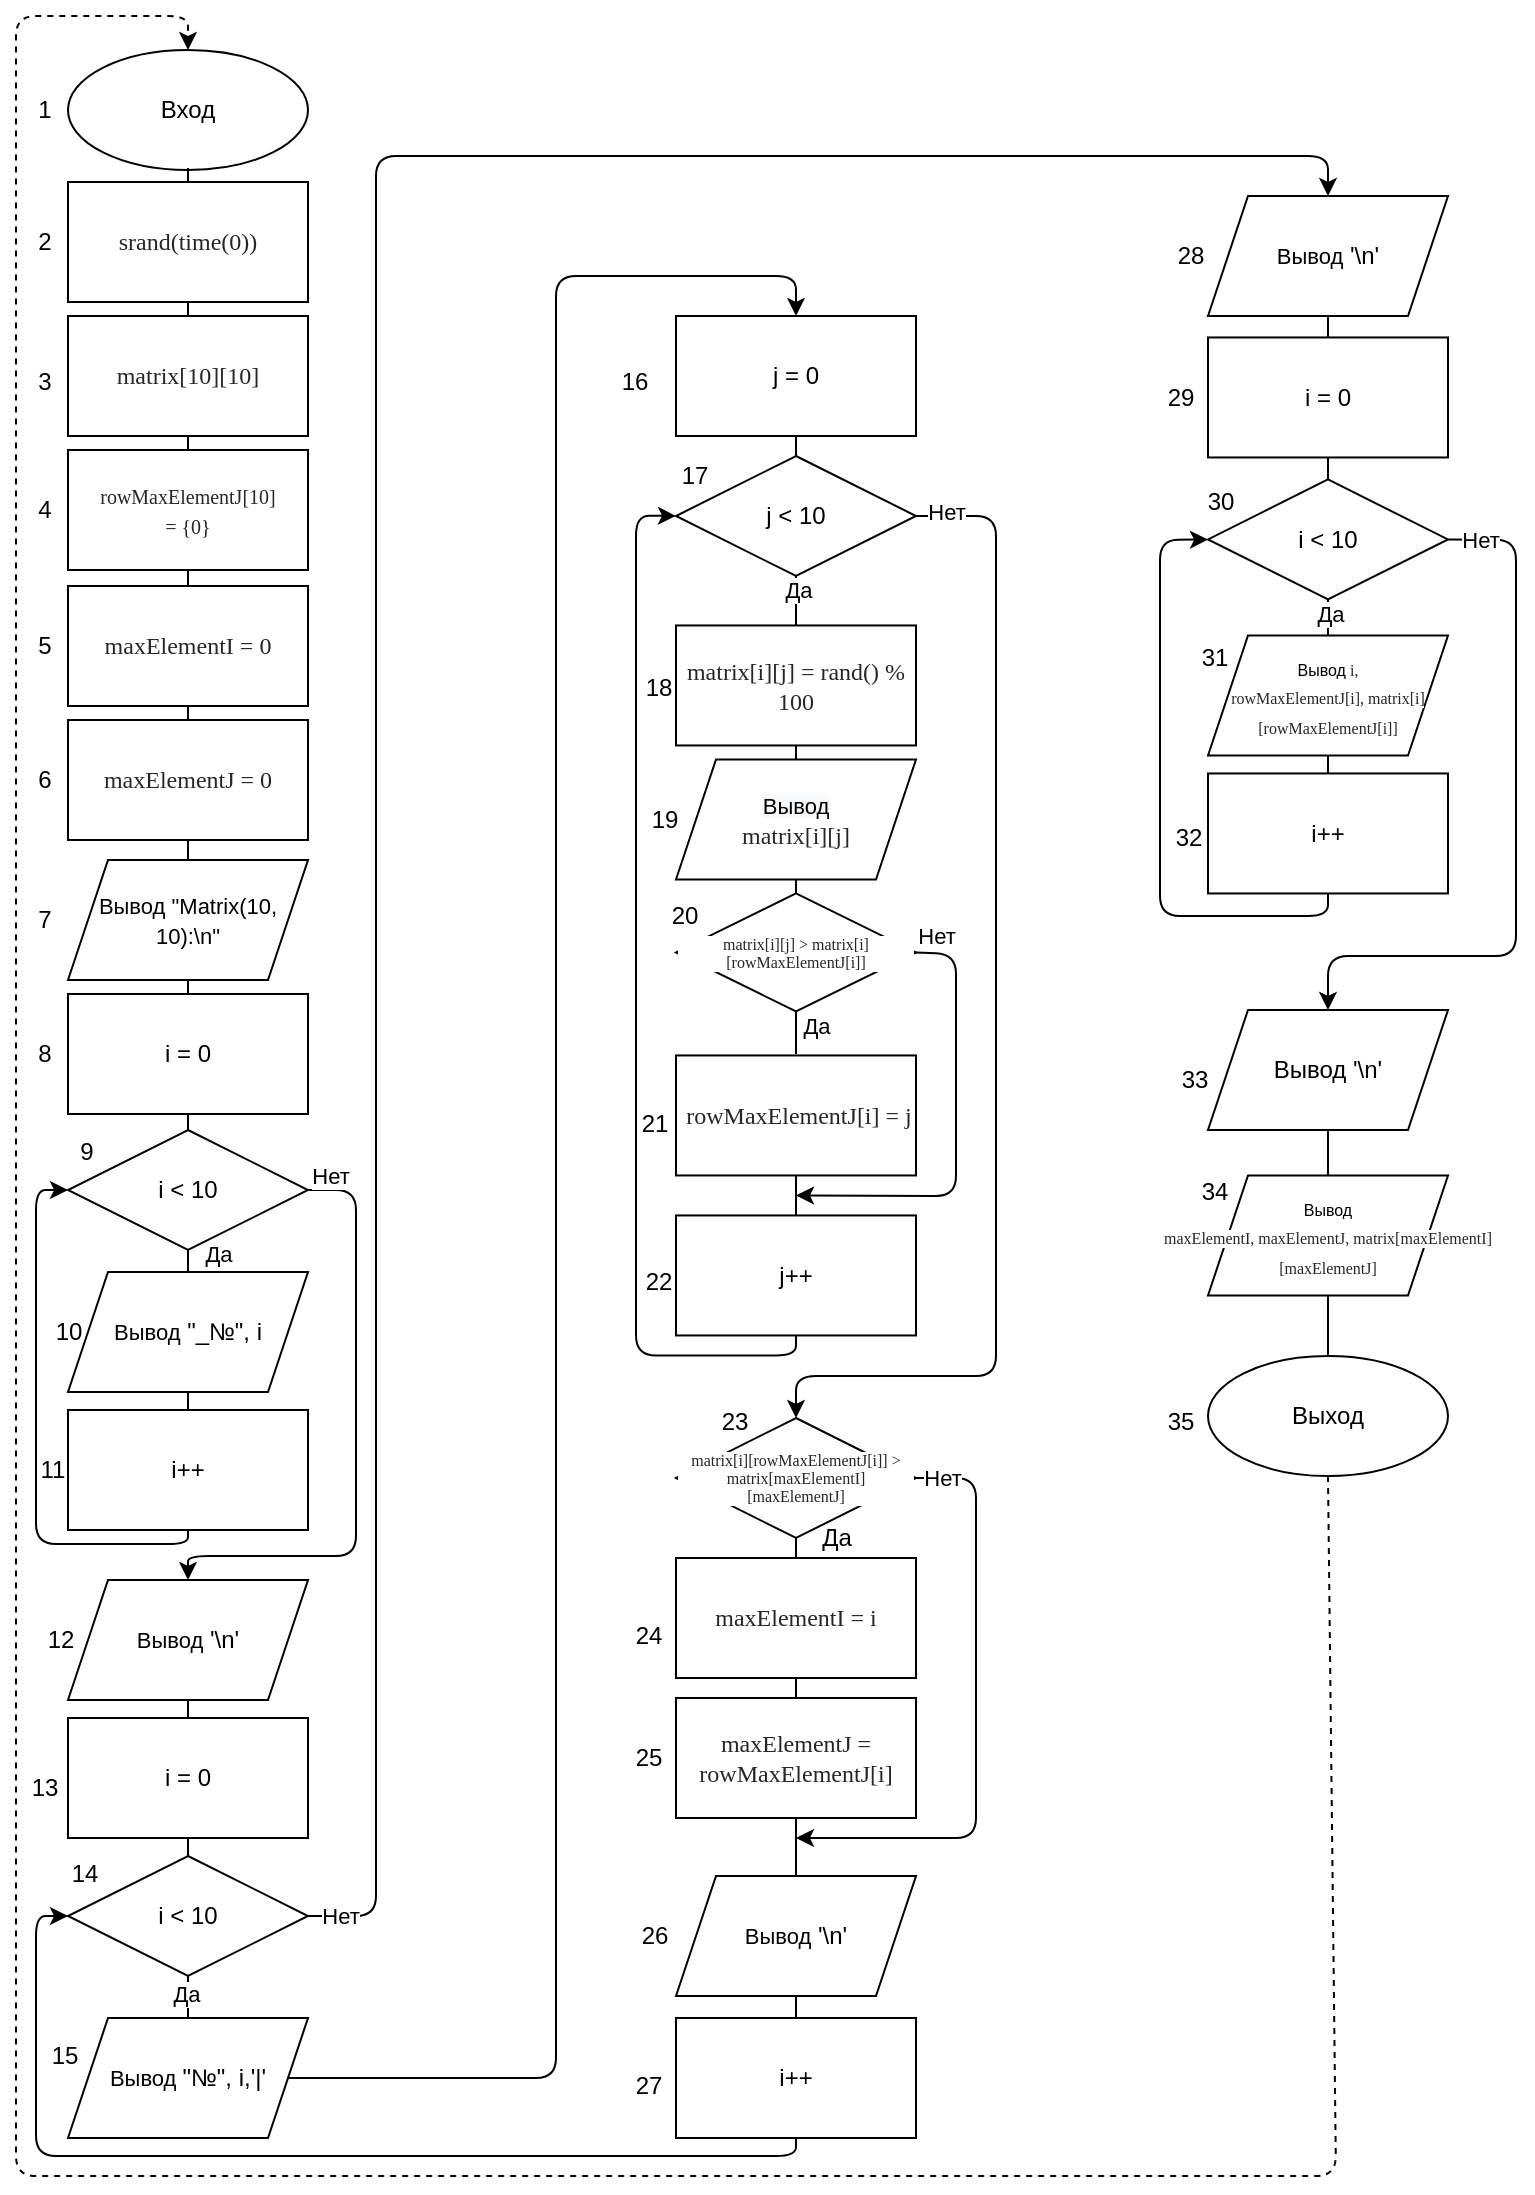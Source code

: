 <mxfile version="13.7.3" type="device"><diagram id="44RRLBBtpCzoLQktkM9m" name="Page-1"><mxGraphModel dx="1172" dy="590" grid="0" gridSize="10" guides="1" tooltips="1" connect="1" arrows="1" fold="1" page="1" pageScale="1" pageWidth="850" pageHeight="1100" math="0" shadow="0"><root><mxCell id="0"/><mxCell id="1" parent="0"/><mxCell id="y1ptJ-kmIUQBZiTDsHSz-1" value="Вход" style="ellipse;whiteSpace=wrap;html=1;" parent="1" vertex="1"><mxGeometry x="36" y="27" width="120" height="60" as="geometry"/></mxCell><mxCell id="y1ptJ-kmIUQBZiTDsHSz-3" value="&lt;p class=&quot;p1&quot; style=&quot;margin: 0px ; font-stretch: normal ; line-height: normal ; font-family: &amp;#34;menlo&amp;#34; ; color: rgba(0 , 0 , 0 , 0.85) ; background-color: rgb(255 , 255 , 255)&quot;&gt;srand(time(0))&lt;/p&gt;" style="rounded=0;whiteSpace=wrap;html=1;" parent="1" vertex="1"><mxGeometry x="36" y="93" width="120" height="60" as="geometry"/></mxCell><mxCell id="y1ptJ-kmIUQBZiTDsHSz-4" value="" style="endArrow=none;html=1;entryX=0.5;entryY=1;entryDx=0;entryDy=0;exitX=0.5;exitY=0;exitDx=0;exitDy=0;" parent="1" source="y1ptJ-kmIUQBZiTDsHSz-3" edge="1"><mxGeometry width="50" height="50" relative="1" as="geometry"><mxPoint x="176" y="216" as="sourcePoint"/><mxPoint x="96" y="86" as="targetPoint"/></mxGeometry></mxCell><mxCell id="y1ptJ-kmIUQBZiTDsHSz-6" value="" style="endArrow=none;html=1;entryX=0.5;entryY=1;entryDx=0;entryDy=0;exitX=0.5;exitY=0;exitDx=0;exitDy=0;" parent="1" source="DZvka9S5IvhBUl9eK9hl-8" target="y1ptJ-kmIUQBZiTDsHSz-3" edge="1"><mxGeometry width="50" height="50" relative="1" as="geometry"><mxPoint x="96" y="186" as="sourcePoint"/><mxPoint x="146" y="306" as="targetPoint"/></mxGeometry></mxCell><mxCell id="y1ptJ-kmIUQBZiTDsHSz-8" value="" style="endArrow=none;html=1;entryX=0.5;entryY=1;entryDx=0;entryDy=0;exitX=0.5;exitY=0;exitDx=0;exitDy=0;" parent="1" source="DZvka9S5IvhBUl9eK9hl-9" target="DZvka9S5IvhBUl9eK9hl-8" edge="1"><mxGeometry width="50" height="50" relative="1" as="geometry"><mxPoint x="96" y="234" as="sourcePoint"/><mxPoint x="246" y="254" as="targetPoint"/></mxGeometry></mxCell><mxCell id="y1ptJ-kmIUQBZiTDsHSz-10" value="i &amp;lt; 10" style="rhombus;whiteSpace=wrap;html=1;" parent="1" vertex="1"><mxGeometry x="36" y="567" width="120" height="60" as="geometry"/></mxCell><mxCell id="y1ptJ-kmIUQBZiTDsHSz-11" value="Выход" style="ellipse;whiteSpace=wrap;html=1;" parent="1" vertex="1"><mxGeometry x="606" y="680" width="120" height="60" as="geometry"/></mxCell><mxCell id="y1ptJ-kmIUQBZiTDsHSz-14" value="" style="endArrow=none;html=1;entryX=0.5;entryY=1;entryDx=0;entryDy=0;exitX=0.5;exitY=0;exitDx=0;exitDy=0;" parent="1" source="DZvka9S5IvhBUl9eK9hl-17" target="y1ptJ-kmIUQBZiTDsHSz-10" edge="1"><mxGeometry width="50" height="50" relative="1" as="geometry"><mxPoint x="89" y="637" as="sourcePoint"/><mxPoint x="249" y="687" as="targetPoint"/></mxGeometry></mxCell><mxCell id="DZvka9S5IvhBUl9eK9hl-95" value="Да" style="edgeLabel;html=1;align=center;verticalAlign=middle;resizable=0;points=[];" parent="y1ptJ-kmIUQBZiTDsHSz-14" vertex="1" connectable="0"><mxGeometry x="0.242" relative="1" as="geometry"><mxPoint x="15" y="-2" as="offset"/></mxGeometry></mxCell><mxCell id="y1ptJ-kmIUQBZiTDsHSz-16" value="" style="endArrow=classic;html=1;exitX=1;exitY=0.5;exitDx=0;exitDy=0;entryX=0.5;entryY=0;entryDx=0;entryDy=0;" parent="1" source="y1ptJ-kmIUQBZiTDsHSz-10" target="DZvka9S5IvhBUl9eK9hl-18" edge="1"><mxGeometry width="50" height="50" relative="1" as="geometry"><mxPoint x="239" y="604" as="sourcePoint"/><mxPoint x="209" y="744" as="targetPoint"/><Array as="points"><mxPoint x="180" y="597"/><mxPoint x="180" y="780"/><mxPoint x="96" y="780"/></Array></mxGeometry></mxCell><mxCell id="DZvka9S5IvhBUl9eK9hl-93" value="Нет" style="edgeLabel;html=1;align=center;verticalAlign=middle;resizable=0;points=[];" parent="y1ptJ-kmIUQBZiTDsHSz-16" vertex="1" connectable="0"><mxGeometry x="-0.932" y="3" relative="1" as="geometry"><mxPoint y="-4.27" as="offset"/></mxGeometry></mxCell><mxCell id="y1ptJ-kmIUQBZiTDsHSz-17" value="" style="endArrow=none;html=1;entryX=0.5;entryY=1;entryDx=0;entryDy=0;exitX=0.5;exitY=0;exitDx=0;exitDy=0;" parent="1" source="DZvka9S5IvhBUl9eK9hl-16" target="DZvka9S5IvhBUl9eK9hl-13" edge="1"><mxGeometry width="50" height="50" relative="1" as="geometry"><mxPoint x="96" y="502" as="sourcePoint"/><mxPoint x="96" y="522" as="targetPoint"/></mxGeometry></mxCell><mxCell id="y1ptJ-kmIUQBZiTDsHSz-19" value="" style="endArrow=none;html=1;entryX=0.5;entryY=1;entryDx=0;entryDy=0;exitX=0.5;exitY=0;exitDx=0;exitDy=0;" parent="1" source="y1ptJ-kmIUQBZiTDsHSz-10" target="DZvka9S5IvhBUl9eK9hl-16" edge="1"><mxGeometry width="50" height="50" relative="1" as="geometry"><mxPoint x="96" y="572" as="sourcePoint"/><mxPoint x="89" y="562" as="targetPoint"/></mxGeometry></mxCell><mxCell id="y1ptJ-kmIUQBZiTDsHSz-21" value="j &amp;lt; 10" style="rhombus;whiteSpace=wrap;html=1;" parent="1" vertex="1"><mxGeometry x="340" y="230" width="120" height="60" as="geometry"/></mxCell><mxCell id="y1ptJ-kmIUQBZiTDsHSz-22" value="" style="endArrow=none;html=1;exitX=0.5;exitY=0;exitDx=0;exitDy=0;entryX=0.5;entryY=1;entryDx=0;entryDy=0;" parent="1" source="y1ptJ-kmIUQBZiTDsHSz-25" target="DZvka9S5IvhBUl9eK9hl-17" edge="1"><mxGeometry width="50" height="50" relative="1" as="geometry"><mxPoint x="169" y="837" as="sourcePoint"/><mxPoint x="229" y="657" as="targetPoint"/></mxGeometry></mxCell><mxCell id="y1ptJ-kmIUQBZiTDsHSz-24" value="" style="endArrow=none;html=1;exitX=0.5;exitY=0;exitDx=0;exitDy=0;entryX=0.5;entryY=1;entryDx=0;entryDy=0;" parent="1" source="y1ptJ-kmIUQBZiTDsHSz-21" target="DZvka9S5IvhBUl9eK9hl-25" edge="1"><mxGeometry width="50" height="50" relative="1" as="geometry"><mxPoint x="260" y="1030" as="sourcePoint"/><mxPoint x="470" y="740" as="targetPoint"/></mxGeometry></mxCell><mxCell id="y1ptJ-kmIUQBZiTDsHSz-25" value="i++" style="rounded=0;whiteSpace=wrap;html=1;" parent="1" vertex="1"><mxGeometry x="36" y="707" width="120" height="60" as="geometry"/></mxCell><mxCell id="y1ptJ-kmIUQBZiTDsHSz-27" value="j++" style="rounded=0;whiteSpace=wrap;html=1;" parent="1" vertex="1"><mxGeometry x="340" y="609.73" width="120" height="60" as="geometry"/></mxCell><mxCell id="DZvka9S5IvhBUl9eK9hl-4" value="" style="endArrow=none;html=1;entryX=0.5;entryY=1;entryDx=0;entryDy=0;exitX=0.5;exitY=0;exitDx=0;exitDy=0;" parent="1" source="DZvka9S5IvhBUl9eK9hl-10" target="DZvka9S5IvhBUl9eK9hl-9" edge="1"><mxGeometry width="50" height="50" relative="1" as="geometry"><mxPoint x="96" y="304" as="sourcePoint"/><mxPoint x="96" y="294" as="targetPoint"/></mxGeometry></mxCell><mxCell id="DZvka9S5IvhBUl9eK9hl-6" value="" style="endArrow=none;html=1;entryX=0.5;entryY=1;entryDx=0;entryDy=0;exitX=0.5;exitY=0;exitDx=0;exitDy=0;" parent="1" source="DZvka9S5IvhBUl9eK9hl-13" target="DZvka9S5IvhBUl9eK9hl-11" edge="1"><mxGeometry width="50" height="50" relative="1" as="geometry"><mxPoint x="96" y="476" as="sourcePoint"/><mxPoint x="96" y="466" as="targetPoint"/></mxGeometry></mxCell><mxCell id="DZvka9S5IvhBUl9eK9hl-8" value="&lt;p class=&quot;p1&quot; style=&quot;margin: 0px ; font-stretch: normal ; line-height: normal ; font-family: &amp;#34;menlo&amp;#34; ; background-color: rgb(255 , 255 , 255)&quot;&gt;&lt;span style=&quot;color: rgba(0 , 0 , 0 , 0.85)&quot;&gt;matrix[10][10]&lt;/span&gt;&lt;/p&gt;" style="rounded=0;whiteSpace=wrap;html=1;" parent="1" vertex="1"><mxGeometry x="36" y="160" width="120" height="60" as="geometry"/></mxCell><mxCell id="DZvka9S5IvhBUl9eK9hl-9" value="&lt;p class=&quot;p1&quot; style=&quot;margin: 0px ; font-stretch: normal ; line-height: normal ; font-family: &amp;#34;menlo&amp;#34; ; background-color: rgb(255 , 255 , 255)&quot;&gt;&lt;span style=&quot;color: rgba(0 , 0 , 0 , 0.85)&quot;&gt;&lt;font style=&quot;font-size: 10px&quot;&gt;rowMaxElementJ[10]&lt;/font&gt;&lt;/span&gt;&lt;/p&gt;&lt;p class=&quot;p1&quot; style=&quot;margin: 0px ; font-stretch: normal ; line-height: normal ; font-family: &amp;#34;menlo&amp;#34; ; background-color: rgb(255 , 255 , 255)&quot;&gt;&lt;span style=&quot;color: rgba(0 , 0 , 0 , 0.85)&quot;&gt;&lt;font style=&quot;font-size: 10px&quot;&gt;= {0}&lt;/font&gt;&lt;/span&gt;&lt;/p&gt;" style="rounded=0;whiteSpace=wrap;html=1;" parent="1" vertex="1"><mxGeometry x="36" y="227" width="120" height="60" as="geometry"/></mxCell><mxCell id="DZvka9S5IvhBUl9eK9hl-10" value="&lt;p class=&quot;p1&quot; style=&quot;margin: 0px ; font-stretch: normal ; line-height: normal ; font-family: &amp;#34;menlo&amp;#34; ; background-color: rgb(255 , 255 , 255)&quot;&gt;&lt;span style=&quot;color: rgba(0 , 0 , 0 , 0.85)&quot;&gt;maxElementI = 0&lt;/span&gt;&lt;/p&gt;" style="rounded=0;whiteSpace=wrap;html=1;" parent="1" vertex="1"><mxGeometry x="36" y="295" width="120" height="60" as="geometry"/></mxCell><mxCell id="DZvka9S5IvhBUl9eK9hl-11" value="&lt;p class=&quot;p1&quot; style=&quot;margin: 0px ; font-stretch: normal ; line-height: normal ; font-family: &amp;#34;menlo&amp;#34; ; color: rgba(0 , 0 , 0 , 0.85) ; background-color: rgb(255 , 255 , 255)&quot;&gt;maxElementJ = 0&lt;br&gt;&lt;/p&gt;" style="rounded=0;whiteSpace=wrap;html=1;" parent="1" vertex="1"><mxGeometry x="36" y="362" width="120" height="60" as="geometry"/></mxCell><mxCell id="DZvka9S5IvhBUl9eK9hl-12" value="" style="endArrow=none;html=1;entryX=0.5;entryY=1;entryDx=0;entryDy=0;exitX=0.5;exitY=0;exitDx=0;exitDy=0;" parent="1" source="DZvka9S5IvhBUl9eK9hl-11" target="DZvka9S5IvhBUl9eK9hl-10" edge="1"><mxGeometry width="50" height="50" relative="1" as="geometry"><mxPoint x="106" y="484" as="sourcePoint"/><mxPoint x="226" y="444" as="targetPoint"/></mxGeometry></mxCell><mxCell id="DZvka9S5IvhBUl9eK9hl-13" value="&lt;font style=&quot;font-size: 11px&quot;&gt;Вывод &quot;Matrix(10, 10):\n&quot;&lt;/font&gt;" style="shape=parallelogram;perimeter=parallelogramPerimeter;whiteSpace=wrap;html=1;fixedSize=1;" parent="1" vertex="1"><mxGeometry x="36" y="432" width="120" height="60" as="geometry"/></mxCell><mxCell id="DZvka9S5IvhBUl9eK9hl-16" value="&lt;span&gt;i = 0&lt;/span&gt;" style="rounded=0;whiteSpace=wrap;html=1;" parent="1" vertex="1"><mxGeometry x="36" y="499" width="120" height="60" as="geometry"/></mxCell><mxCell id="DZvka9S5IvhBUl9eK9hl-17" value="&lt;span style=&quot;font-size: 11px&quot;&gt;Вывод&lt;/span&gt;&amp;nbsp;&quot;_№&quot;, i" style="shape=parallelogram;perimeter=parallelogramPerimeter;whiteSpace=wrap;html=1;fixedSize=1;" parent="1" vertex="1"><mxGeometry x="36" y="638" width="120" height="60" as="geometry"/></mxCell><mxCell id="DZvka9S5IvhBUl9eK9hl-18" value="&lt;span style=&quot;font-size: 11px&quot;&gt;Вывод&lt;/span&gt;&amp;nbsp;'\n'" style="shape=parallelogram;perimeter=parallelogramPerimeter;whiteSpace=wrap;html=1;fixedSize=1;" parent="1" vertex="1"><mxGeometry x="36" y="792" width="120" height="60" as="geometry"/></mxCell><mxCell id="DZvka9S5IvhBUl9eK9hl-19" value="" style="endArrow=none;html=1;entryX=0.5;entryY=1;entryDx=0;entryDy=0;exitX=0.5;exitY=0;exitDx=0;exitDy=0;" parent="1" source="DZvka9S5IvhBUl9eK9hl-20" target="DZvka9S5IvhBUl9eK9hl-18" edge="1"><mxGeometry width="50" height="50" relative="1" as="geometry"><mxPoint x="89" y="892" as="sourcePoint"/><mxPoint x="259" y="892" as="targetPoint"/></mxGeometry></mxCell><mxCell id="DZvka9S5IvhBUl9eK9hl-20" value="&lt;span&gt;i = 0&lt;/span&gt;" style="rounded=0;whiteSpace=wrap;html=1;" parent="1" vertex="1"><mxGeometry x="36" y="861" width="120" height="60" as="geometry"/></mxCell><mxCell id="DZvka9S5IvhBUl9eK9hl-21" value="i &amp;lt; 10" style="rhombus;whiteSpace=wrap;html=1;" parent="1" vertex="1"><mxGeometry x="36" y="930" width="120" height="60" as="geometry"/></mxCell><mxCell id="DZvka9S5IvhBUl9eK9hl-22" value="" style="endArrow=none;html=1;entryX=0.5;entryY=1;entryDx=0;entryDy=0;exitX=0.5;exitY=0;exitDx=0;exitDy=0;" parent="1" source="DZvka9S5IvhBUl9eK9hl-21" target="DZvka9S5IvhBUl9eK9hl-20" edge="1"><mxGeometry width="50" height="50" relative="1" as="geometry"><mxPoint x="439" y="976" as="sourcePoint"/><mxPoint x="309" y="1096" as="targetPoint"/></mxGeometry></mxCell><mxCell id="DZvka9S5IvhBUl9eK9hl-24" value="" style="endArrow=none;html=1;entryX=0.5;entryY=1;entryDx=0;entryDy=0;exitX=0.5;exitY=0;exitDx=0;exitDy=0;" parent="1" source="DZvka9S5IvhBUl9eK9hl-28" target="DZvka9S5IvhBUl9eK9hl-21" edge="1"><mxGeometry width="50" height="50" relative="1" as="geometry"><mxPoint x="89" y="1026" as="sourcePoint"/><mxPoint x="219" y="986" as="targetPoint"/></mxGeometry></mxCell><mxCell id="DZvka9S5IvhBUl9eK9hl-81" value="Да" style="edgeLabel;html=1;align=center;verticalAlign=middle;resizable=0;points=[];" parent="DZvka9S5IvhBUl9eK9hl-24" vertex="1" connectable="0"><mxGeometry x="0.333" y="1" relative="1" as="geometry"><mxPoint y="2" as="offset"/></mxGeometry></mxCell><mxCell id="DZvka9S5IvhBUl9eK9hl-25" value="&lt;span&gt;j = 0&lt;/span&gt;" style="rounded=0;whiteSpace=wrap;html=1;" parent="1" vertex="1"><mxGeometry x="340" y="160" width="120" height="60" as="geometry"/></mxCell><mxCell id="DZvka9S5IvhBUl9eK9hl-28" value="&lt;span style=&quot;font-size: 11px&quot;&gt;Вывод&amp;nbsp;&lt;/span&gt;&lt;span style=&quot;font-family: &amp;#34;helvetica&amp;#34;&quot;&gt;&quot;№&quot;, i,'|'&lt;/span&gt;&lt;span style=&quot;font-size: 11px&quot;&gt;&lt;br&gt;&lt;/span&gt;" style="shape=parallelogram;perimeter=parallelogramPerimeter;whiteSpace=wrap;html=1;fixedSize=1;" parent="1" vertex="1"><mxGeometry x="36" y="1011" width="120" height="60" as="geometry"/></mxCell><mxCell id="DZvka9S5IvhBUl9eK9hl-30" value="&lt;p class=&quot;p1&quot; style=&quot;margin: 0px ; font-stretch: normal ; line-height: normal ; font-family: &amp;#34;menlo&amp;#34; ; color: rgba(0 , 0 , 0 , 0.85) ; background-color: rgb(255 , 255 , 255)&quot;&gt;matrix[i][j] = rand() % 100&lt;/p&gt;" style="rounded=0;whiteSpace=wrap;html=1;" parent="1" vertex="1"><mxGeometry x="340" y="314.73" width="120" height="60" as="geometry"/></mxCell><mxCell id="DZvka9S5IvhBUl9eK9hl-31" value="" style="endArrow=none;html=1;entryX=0.5;entryY=1;entryDx=0;entryDy=0;exitX=0.5;exitY=0;exitDx=0;exitDy=0;" parent="1" source="DZvka9S5IvhBUl9eK9hl-30" target="y1ptJ-kmIUQBZiTDsHSz-21" edge="1"><mxGeometry width="50" height="50" relative="1" as="geometry"><mxPoint x="500" y="510" as="sourcePoint"/><mxPoint x="550" y="460" as="targetPoint"/></mxGeometry></mxCell><mxCell id="DZvka9S5IvhBUl9eK9hl-85" value="Да" style="edgeLabel;html=1;align=center;verticalAlign=middle;resizable=0;points=[];" parent="DZvka9S5IvhBUl9eK9hl-31" vertex="1" connectable="0"><mxGeometry x="0.4" y="-1" relative="1" as="geometry"><mxPoint as="offset"/></mxGeometry></mxCell><mxCell id="DZvka9S5IvhBUl9eK9hl-32" value="&lt;p class=&quot;p1&quot; style=&quot;margin: 0px ; font-stretch: normal ; line-height: normal ; font-family: &amp;#34;menlo&amp;#34; ; color: rgba(0 , 0 , 0 , 0.85) ; background-color: rgb(255 , 255 , 255)&quot;&gt;&lt;span style=&quot;color: rgb(0 , 0 , 0) ; font-family: &amp;#34;helvetica&amp;#34; ; font-size: 11px ; background-color: rgb(248 , 249 , 250)&quot;&gt;Вывод&lt;/span&gt;&lt;br&gt;&lt;/p&gt;&lt;p class=&quot;p1&quot; style=&quot;margin: 0px ; font-stretch: normal ; line-height: normal ; font-family: &amp;#34;menlo&amp;#34; ; color: rgba(0 , 0 , 0 , 0.85) ; background-color: rgb(255 , 255 , 255)&quot;&gt;matrix[i][j]&lt;/p&gt;" style="shape=parallelogram;perimeter=parallelogramPerimeter;whiteSpace=wrap;html=1;fixedSize=1;" parent="1" vertex="1"><mxGeometry x="340" y="381.73" width="120" height="60" as="geometry"/></mxCell><mxCell id="DZvka9S5IvhBUl9eK9hl-33" value="" style="endArrow=none;html=1;entryX=0.5;entryY=0;entryDx=0;entryDy=0;exitX=0.5;exitY=1;exitDx=0;exitDy=0;" parent="1" source="DZvka9S5IvhBUl9eK9hl-30" target="DZvka9S5IvhBUl9eK9hl-32" edge="1"><mxGeometry width="50" height="50" relative="1" as="geometry"><mxPoint x="350" y="540" as="sourcePoint"/><mxPoint x="400" y="490" as="targetPoint"/></mxGeometry></mxCell><mxCell id="DZvka9S5IvhBUl9eK9hl-35" value="" style="endArrow=none;html=1;entryX=0.5;entryY=1;entryDx=0;entryDy=0;exitX=0.5;exitY=0;exitDx=0;exitDy=0;" parent="1" source="DZvka9S5IvhBUl9eK9hl-34" target="DZvka9S5IvhBUl9eK9hl-32" edge="1"><mxGeometry width="50" height="50" relative="1" as="geometry"><mxPoint x="400" y="440" as="sourcePoint"/><mxPoint x="430" y="520" as="targetPoint"/></mxGeometry></mxCell><mxCell id="DZvka9S5IvhBUl9eK9hl-36" value="" style="endArrow=classic;html=1;exitX=1;exitY=0.5;exitDx=0;exitDy=0;" parent="1" source="DZvka9S5IvhBUl9eK9hl-34" edge="1"><mxGeometry width="50" height="50" relative="1" as="geometry"><mxPoint x="470" y="579.73" as="sourcePoint"/><mxPoint x="400" y="599.73" as="targetPoint"/><Array as="points"><mxPoint x="480" y="479"/><mxPoint x="480" y="600"/></Array></mxGeometry></mxCell><mxCell id="DZvka9S5IvhBUl9eK9hl-87" value="Нет" style="edgeLabel;html=1;align=center;verticalAlign=middle;resizable=0;points=[];" parent="DZvka9S5IvhBUl9eK9hl-36" vertex="1" connectable="0"><mxGeometry x="-0.909" relative="1" as="geometry"><mxPoint y="-8.51" as="offset"/></mxGeometry></mxCell><mxCell id="DZvka9S5IvhBUl9eK9hl-38" value="&lt;p class=&quot;p1&quot; style=&quot;margin: 0px ; font-stretch: normal ; line-height: normal ; font-family: &amp;#34;menlo&amp;#34; ; color: rgba(0 , 0 , 0 , 0.85) ; background-color: rgb(255 , 255 , 255)&quot;&gt;&lt;span class=&quot;Apple-converted-space&quot;&gt;&amp;nbsp;&lt;/span&gt;rowMaxElementJ[i] = j&lt;/p&gt;" style="rounded=0;whiteSpace=wrap;html=1;" parent="1" vertex="1"><mxGeometry x="340" y="529.73" width="120" height="60" as="geometry"/></mxCell><mxCell id="DZvka9S5IvhBUl9eK9hl-39" value="" style="endArrow=none;html=1;entryX=0.5;entryY=1;entryDx=0;entryDy=0;exitX=0.5;exitY=0;exitDx=0;exitDy=0;" parent="1" source="y1ptJ-kmIUQBZiTDsHSz-27" target="DZvka9S5IvhBUl9eK9hl-38" edge="1"><mxGeometry width="50" height="50" relative="1" as="geometry"><mxPoint x="390" y="679.73" as="sourcePoint"/><mxPoint x="440" y="629.73" as="targetPoint"/></mxGeometry></mxCell><mxCell id="DZvka9S5IvhBUl9eK9hl-40" value="" style="endArrow=none;html=1;entryX=0.5;entryY=1;entryDx=0;entryDy=0;" parent="1" target="DZvka9S5IvhBUl9eK9hl-34" edge="1"><mxGeometry width="50" height="50" relative="1" as="geometry"><mxPoint x="400" y="529" as="sourcePoint"/><mxPoint x="425" y="507" as="targetPoint"/></mxGeometry></mxCell><mxCell id="DZvka9S5IvhBUl9eK9hl-86" value="Да" style="edgeLabel;html=1;align=center;verticalAlign=middle;resizable=0;points=[];" parent="DZvka9S5IvhBUl9eK9hl-40" vertex="1" connectable="0"><mxGeometry x="0.368" y="-2" relative="1" as="geometry"><mxPoint x="8" as="offset"/></mxGeometry></mxCell><mxCell id="DZvka9S5IvhBUl9eK9hl-41" value="" style="endArrow=classic;html=1;exitX=0.5;exitY=1;exitDx=0;exitDy=0;entryX=0;entryY=0.5;entryDx=0;entryDy=0;" parent="1" source="y1ptJ-kmIUQBZiTDsHSz-25" target="y1ptJ-kmIUQBZiTDsHSz-10" edge="1"><mxGeometry width="50" height="50" relative="1" as="geometry"><mxPoint x="-110" y="844" as="sourcePoint"/><mxPoint x="-60" y="784" as="targetPoint"/><Array as="points"><mxPoint x="96" y="774"/><mxPoint x="20" y="774"/><mxPoint x="20" y="597"/></Array></mxGeometry></mxCell><mxCell id="DZvka9S5IvhBUl9eK9hl-43" value="" style="endArrow=classic;html=1;exitX=0.5;exitY=1;exitDx=0;exitDy=0;entryX=0;entryY=0.5;entryDx=0;entryDy=0;" parent="1" source="y1ptJ-kmIUQBZiTDsHSz-27" target="y1ptJ-kmIUQBZiTDsHSz-21" edge="1"><mxGeometry width="50" height="50" relative="1" as="geometry"><mxPoint x="360" y="759.73" as="sourcePoint"/><mxPoint x="410" y="709.73" as="targetPoint"/><Array as="points"><mxPoint x="400" y="679.73"/><mxPoint x="320" y="679.73"/><mxPoint x="320" y="259.73"/></Array></mxGeometry></mxCell><mxCell id="DZvka9S5IvhBUl9eK9hl-44" value="" style="endArrow=classic;html=1;exitX=1;exitY=0.5;exitDx=0;exitDy=0;entryX=0.5;entryY=0;entryDx=0;entryDy=0;" parent="1" source="y1ptJ-kmIUQBZiTDsHSz-21" target="DZvka9S5IvhBUl9eK9hl-45" edge="1"><mxGeometry width="50" height="50" relative="1" as="geometry"><mxPoint x="500" y="510" as="sourcePoint"/><mxPoint x="400" y="690" as="targetPoint"/><Array as="points"><mxPoint x="500" y="260"/><mxPoint x="500" y="690"/><mxPoint x="400" y="690"/></Array></mxGeometry></mxCell><mxCell id="DZvka9S5IvhBUl9eK9hl-82" value="Нет" style="edgeLabel;html=1;align=center;verticalAlign=middle;resizable=0;points=[];" parent="DZvka9S5IvhBUl9eK9hl-44" vertex="1" connectable="0"><mxGeometry x="-0.951" y="2" relative="1" as="geometry"><mxPoint as="offset"/></mxGeometry></mxCell><mxCell id="DZvka9S5IvhBUl9eK9hl-45" value="&lt;p class=&quot;p1&quot; style=&quot;margin: 0px ; font-stretch: normal ; line-height: normal ; font-family: &amp;#34;menlo&amp;#34; ; color: rgba(0 , 0 , 0 , 0.85) ; background-color: rgb(255 , 255 , 255)&quot;&gt;&lt;font style=&quot;font-size: 8px&quot;&gt;matrix[i][rowMaxElementJ[i]] &amp;gt; matrix[maxElementI][maxElementJ]&lt;/font&gt;&lt;/p&gt;" style="rhombus;whiteSpace=wrap;html=1;fontSize=7;" parent="1" vertex="1"><mxGeometry x="340" y="711" width="120" height="60" as="geometry"/></mxCell><mxCell id="DZvka9S5IvhBUl9eK9hl-47" value="" style="endArrow=classic;html=1;exitX=1;exitY=0.5;exitDx=0;exitDy=0;" parent="1" source="DZvka9S5IvhBUl9eK9hl-45" edge="1"><mxGeometry width="50" height="50" relative="1" as="geometry"><mxPoint x="550" y="801" as="sourcePoint"/><mxPoint x="400" y="921" as="targetPoint"/><Array as="points"><mxPoint x="490" y="741"/><mxPoint x="490" y="921"/></Array></mxGeometry></mxCell><mxCell id="DZvka9S5IvhBUl9eK9hl-88" value="Нет" style="edgeLabel;html=1;align=center;verticalAlign=middle;resizable=0;points=[];" parent="DZvka9S5IvhBUl9eK9hl-47" vertex="1" connectable="0"><mxGeometry x="-0.914" relative="1" as="geometry"><mxPoint as="offset"/></mxGeometry></mxCell><mxCell id="DZvka9S5IvhBUl9eK9hl-48" value="&lt;p class=&quot;p1&quot; style=&quot;margin: 0px ; font-stretch: normal ; line-height: normal ; font-family: &amp;#34;menlo&amp;#34; ; color: rgba(0 , 0 , 0 , 0.85) ; background-color: rgb(255 , 255 , 255)&quot;&gt;maxElementI = i&lt;/p&gt;" style="rounded=0;whiteSpace=wrap;html=1;" parent="1" vertex="1"><mxGeometry x="340" y="781" width="120" height="60" as="geometry"/></mxCell><mxCell id="DZvka9S5IvhBUl9eK9hl-49" value="" style="endArrow=none;html=1;entryX=0.5;entryY=1;entryDx=0;entryDy=0;exitX=0.5;exitY=0;exitDx=0;exitDy=0;" parent="1" source="DZvka9S5IvhBUl9eK9hl-48" target="DZvka9S5IvhBUl9eK9hl-45" edge="1"><mxGeometry width="50" height="50" relative="1" as="geometry"><mxPoint x="380" y="971" as="sourcePoint"/><mxPoint x="430" y="921" as="targetPoint"/></mxGeometry></mxCell><mxCell id="DZvka9S5IvhBUl9eK9hl-50" value="" style="endArrow=none;html=1;exitX=0.5;exitY=1;exitDx=0;exitDy=0;entryX=0.5;entryY=0;entryDx=0;entryDy=0;" parent="1" source="DZvka9S5IvhBUl9eK9hl-48" target="DZvka9S5IvhBUl9eK9hl-51" edge="1"><mxGeometry width="50" height="50" relative="1" as="geometry"><mxPoint x="410" y="791" as="sourcePoint"/><mxPoint x="400" y="911" as="targetPoint"/></mxGeometry></mxCell><mxCell id="DZvka9S5IvhBUl9eK9hl-51" value="&lt;p class=&quot;p1&quot; style=&quot;margin: 0px ; font-stretch: normal ; line-height: normal ; font-family: &amp;#34;menlo&amp;#34; ; color: rgba(0 , 0 , 0 , 0.85) ; background-color: rgb(255 , 255 , 255)&quot;&gt;maxElementJ = rowMaxElementJ[i]&lt;/p&gt;" style="rounded=0;whiteSpace=wrap;html=1;" parent="1" vertex="1"><mxGeometry x="340" y="851" width="120" height="60" as="geometry"/></mxCell><mxCell id="DZvka9S5IvhBUl9eK9hl-52" value="&lt;span style=&quot;font-size: 11px&quot;&gt;Вывод&lt;/span&gt;&amp;nbsp;'\n'" style="shape=parallelogram;perimeter=parallelogramPerimeter;whiteSpace=wrap;html=1;fixedSize=1;" parent="1" vertex="1"><mxGeometry x="340" y="940" width="120" height="60" as="geometry"/></mxCell><mxCell id="DZvka9S5IvhBUl9eK9hl-53" value="" style="endArrow=none;html=1;entryX=0.5;entryY=1;entryDx=0;entryDy=0;exitX=0.5;exitY=0;exitDx=0;exitDy=0;" parent="1" source="DZvka9S5IvhBUl9eK9hl-52" target="DZvka9S5IvhBUl9eK9hl-51" edge="1"><mxGeometry width="50" height="50" relative="1" as="geometry"><mxPoint x="340" y="1060" as="sourcePoint"/><mxPoint x="390" y="1010" as="targetPoint"/></mxGeometry></mxCell><mxCell id="DZvka9S5IvhBUl9eK9hl-54" value="i++" style="rounded=0;whiteSpace=wrap;html=1;" parent="1" vertex="1"><mxGeometry x="340" y="1011" width="120" height="60" as="geometry"/></mxCell><mxCell id="DZvka9S5IvhBUl9eK9hl-55" value="" style="endArrow=none;html=1;entryX=0.5;entryY=1;entryDx=0;entryDy=0;exitX=0.5;exitY=0;exitDx=0;exitDy=0;" parent="1" source="DZvka9S5IvhBUl9eK9hl-54" target="DZvka9S5IvhBUl9eK9hl-52" edge="1"><mxGeometry width="50" height="50" relative="1" as="geometry"><mxPoint x="330" y="1150" as="sourcePoint"/><mxPoint x="380" y="1100" as="targetPoint"/></mxGeometry></mxCell><mxCell id="DZvka9S5IvhBUl9eK9hl-58" value="" style="endArrow=classic;dashed=1;html=1;exitX=0.5;exitY=1;exitDx=0;exitDy=0;entryX=0.5;entryY=0;entryDx=0;entryDy=0;" parent="1" source="y1ptJ-kmIUQBZiTDsHSz-11" target="y1ptJ-kmIUQBZiTDsHSz-1" edge="1"><mxGeometry width="50" height="50" relative="1" as="geometry"><mxPoint x="530" y="1060" as="sourcePoint"/><mxPoint x="170" y="130" as="targetPoint"/><Array as="points"><mxPoint x="670" y="1090"/><mxPoint x="10" y="1090"/><mxPoint x="10" y="590"/><mxPoint x="10" y="10"/><mxPoint x="96" y="10"/></Array></mxGeometry></mxCell><mxCell id="DZvka9S5IvhBUl9eK9hl-61" value="" style="endArrow=classic;html=1;exitX=0.5;exitY=1;exitDx=0;exitDy=0;entryX=0;entryY=0.5;entryDx=0;entryDy=0;" parent="1" source="DZvka9S5IvhBUl9eK9hl-54" target="DZvka9S5IvhBUl9eK9hl-21" edge="1"><mxGeometry width="50" height="50" relative="1" as="geometry"><mxPoint x="260" y="1040" as="sourcePoint"/><mxPoint x="230" y="960" as="targetPoint"/><Array as="points"><mxPoint x="400" y="1080"/><mxPoint x="20" y="1080"/><mxPoint x="20" y="960"/></Array></mxGeometry></mxCell><mxCell id="DZvka9S5IvhBUl9eK9hl-62" value="" style="endArrow=classic;html=1;exitX=1;exitY=0.5;exitDx=0;exitDy=0;entryX=0.5;entryY=0;entryDx=0;entryDy=0;" parent="1" source="DZvka9S5IvhBUl9eK9hl-21" target="DZvka9S5IvhBUl9eK9hl-64" edge="1"><mxGeometry width="50" height="50" relative="1" as="geometry"><mxPoint x="150" y="990" as="sourcePoint"/><mxPoint x="510" y="50" as="targetPoint"/><Array as="points"><mxPoint x="190" y="960"/><mxPoint x="190" y="80"/><mxPoint x="666" y="80"/></Array></mxGeometry></mxCell><mxCell id="DZvka9S5IvhBUl9eK9hl-80" value="Нет" style="edgeLabel;html=1;align=center;verticalAlign=middle;resizable=0;points=[];" parent="DZvka9S5IvhBUl9eK9hl-62" vertex="1" connectable="0"><mxGeometry x="-0.977" relative="1" as="geometry"><mxPoint as="offset"/></mxGeometry></mxCell><mxCell id="DZvka9S5IvhBUl9eK9hl-64" value="&lt;span style=&quot;font-size: 11px&quot;&gt;Вывод&lt;/span&gt;&amp;nbsp;'\n'" style="shape=parallelogram;perimeter=parallelogramPerimeter;whiteSpace=wrap;html=1;fixedSize=1;" parent="1" vertex="1"><mxGeometry x="606" y="100" width="120" height="60" as="geometry"/></mxCell><mxCell id="DZvka9S5IvhBUl9eK9hl-65" value="i &amp;lt; 10" style="rhombus;whiteSpace=wrap;html=1;" parent="1" vertex="1"><mxGeometry x="606" y="241.73" width="120" height="60" as="geometry"/></mxCell><mxCell id="DZvka9S5IvhBUl9eK9hl-66" value="" style="endArrow=none;html=1;entryX=0.5;entryY=1;entryDx=0;entryDy=0;exitX=0.5;exitY=0;exitDx=0;exitDy=0;" parent="1" source="DZvka9S5IvhBUl9eK9hl-71" target="DZvka9S5IvhBUl9eK9hl-65" edge="1"><mxGeometry width="50" height="50" relative="1" as="geometry"><mxPoint x="659" y="311.73" as="sourcePoint"/><mxPoint x="819" y="361.73" as="targetPoint"/></mxGeometry></mxCell><mxCell id="DZvka9S5IvhBUl9eK9hl-92" value="Да" style="edgeLabel;html=1;align=center;verticalAlign=middle;resizable=0;points=[];" parent="DZvka9S5IvhBUl9eK9hl-66" vertex="1" connectable="0"><mxGeometry x="0.192" y="-1" relative="1" as="geometry"><mxPoint as="offset"/></mxGeometry></mxCell><mxCell id="DZvka9S5IvhBUl9eK9hl-67" value="" style="endArrow=none;html=1;entryX=0.5;entryY=1;entryDx=0;entryDy=0;exitX=0.5;exitY=0;exitDx=0;exitDy=0;" parent="1" source="DZvka9S5IvhBUl9eK9hl-65" target="DZvka9S5IvhBUl9eK9hl-70" edge="1"><mxGeometry width="50" height="50" relative="1" as="geometry"><mxPoint x="666" y="240.73" as="sourcePoint"/><mxPoint x="659" y="230.73" as="targetPoint"/></mxGeometry></mxCell><mxCell id="DZvka9S5IvhBUl9eK9hl-68" value="" style="endArrow=none;html=1;exitX=0.5;exitY=0;exitDx=0;exitDy=0;entryX=0.5;entryY=1;entryDx=0;entryDy=0;" parent="1" source="DZvka9S5IvhBUl9eK9hl-69" target="DZvka9S5IvhBUl9eK9hl-71" edge="1"><mxGeometry width="50" height="50" relative="1" as="geometry"><mxPoint x="739" y="523.73" as="sourcePoint"/><mxPoint x="799" y="343.73" as="targetPoint"/></mxGeometry></mxCell><mxCell id="DZvka9S5IvhBUl9eK9hl-69" value="i++" style="rounded=0;whiteSpace=wrap;html=1;" parent="1" vertex="1"><mxGeometry x="606" y="388.73" width="120" height="60" as="geometry"/></mxCell><mxCell id="DZvka9S5IvhBUl9eK9hl-70" value="&lt;span&gt;i = 0&lt;/span&gt;" style="rounded=0;whiteSpace=wrap;html=1;" parent="1" vertex="1"><mxGeometry x="606" y="170.73" width="120" height="60" as="geometry"/></mxCell><mxCell id="DZvka9S5IvhBUl9eK9hl-71" value="&lt;font&gt;&lt;font style=&quot;font-size: 8px&quot;&gt;Вывод&lt;/font&gt;&lt;span style=&quot;font-size: 8px ; background-color: rgb(255 , 255 , 255) ; color: rgba(0 , 0 , 0 , 0.85) ; font-family: &amp;#34;menlo&amp;#34;&quot;&gt;&amp;nbsp;i, rowMaxElementJ[i],&amp;nbsp;&lt;/span&gt;&lt;span style=&quot;font-size: 8px ; background-color: rgb(255 , 255 , 255) ; color: rgba(0 , 0 , 0 , 0.85) ; font-family: &amp;#34;menlo&amp;#34;&quot;&gt;matrix[i][rowMaxElementJ[i]]&lt;/span&gt;&lt;/font&gt;" style="shape=parallelogram;perimeter=parallelogramPerimeter;whiteSpace=wrap;html=1;fixedSize=1;" parent="1" vertex="1"><mxGeometry x="606" y="319.73" width="120" height="60" as="geometry"/></mxCell><mxCell id="DZvka9S5IvhBUl9eK9hl-72" value="" style="endArrow=classic;html=1;exitX=0.5;exitY=1;exitDx=0;exitDy=0;entryX=0;entryY=0.5;entryDx=0;entryDy=0;" parent="1" source="DZvka9S5IvhBUl9eK9hl-69" target="DZvka9S5IvhBUl9eK9hl-65" edge="1"><mxGeometry width="50" height="50" relative="1" as="geometry"><mxPoint x="460" y="518.73" as="sourcePoint"/><mxPoint x="510" y="458.73" as="targetPoint"/><Array as="points"><mxPoint x="666" y="460"/><mxPoint x="582" y="460"/><mxPoint x="582" y="272"/></Array></mxGeometry></mxCell><mxCell id="DZvka9S5IvhBUl9eK9hl-73" value="" style="endArrow=classic;html=1;exitX=1;exitY=0.5;exitDx=0;exitDy=0;entryX=0.5;entryY=0;entryDx=0;entryDy=0;" parent="1" source="DZvka9S5IvhBUl9eK9hl-65" target="DZvka9S5IvhBUl9eK9hl-74" edge="1"><mxGeometry width="50" height="50" relative="1" as="geometry"><mxPoint x="798" y="428" as="sourcePoint"/><mxPoint x="780" y="560" as="targetPoint"/><Array as="points"><mxPoint x="760" y="272"/><mxPoint x="760" y="480"/><mxPoint x="666" y="480"/></Array></mxGeometry></mxCell><mxCell id="DZvka9S5IvhBUl9eK9hl-91" value="Нет" style="edgeLabel;html=1;align=center;verticalAlign=middle;resizable=0;points=[];" parent="DZvka9S5IvhBUl9eK9hl-73" vertex="1" connectable="0"><mxGeometry x="-0.912" relative="1" as="geometry"><mxPoint as="offset"/></mxGeometry></mxCell><mxCell id="DZvka9S5IvhBUl9eK9hl-74" value="Вывод '\n'" style="shape=parallelogram;perimeter=parallelogramPerimeter;whiteSpace=wrap;html=1;fixedSize=1;" parent="1" vertex="1"><mxGeometry x="606" y="507" width="120" height="60" as="geometry"/></mxCell><mxCell id="DZvka9S5IvhBUl9eK9hl-75" value="&lt;font&gt;&lt;font style=&quot;font-size: 8px&quot;&gt;Вывод&lt;br&gt;&lt;/font&gt;&lt;span style=&quot;font-size: 8px ; background-color: rgb(255 , 255 , 255) ; color: rgba(0 , 0 , 0 , 0.85) ; font-family: &amp;#34;menlo&amp;#34;&quot;&gt;maxElementI,&amp;nbsp;&lt;/span&gt;&lt;span style=&quot;font-size: 8px ; background-color: rgb(255 , 255 , 255) ; color: rgba(0 , 0 , 0 , 0.85) ; font-family: &amp;#34;menlo&amp;#34;&quot;&gt;maxElementJ,&amp;nbsp;&lt;/span&gt;&lt;span style=&quot;font-size: 8px ; background-color: rgb(255 , 255 , 255) ; color: rgba(0 , 0 , 0 , 0.85) ; font-family: &amp;#34;menlo&amp;#34;&quot;&gt;matrix[maxElementI][maxElementJ]&lt;/span&gt;&lt;/font&gt;" style="shape=parallelogram;perimeter=parallelogramPerimeter;whiteSpace=wrap;html=1;fixedSize=1;" parent="1" vertex="1"><mxGeometry x="606" y="589.73" width="120" height="60" as="geometry"/></mxCell><mxCell id="DZvka9S5IvhBUl9eK9hl-76" value="" style="endArrow=none;html=1;entryX=0.5;entryY=1;entryDx=0;entryDy=0;exitX=0.5;exitY=0;exitDx=0;exitDy=0;" parent="1" source="y1ptJ-kmIUQBZiTDsHSz-11" target="DZvka9S5IvhBUl9eK9hl-75" edge="1"><mxGeometry width="50" height="50" relative="1" as="geometry"><mxPoint x="480" y="740" as="sourcePoint"/><mxPoint x="530" y="690" as="targetPoint"/></mxGeometry></mxCell><mxCell id="DZvka9S5IvhBUl9eK9hl-77" value="" style="endArrow=none;html=1;entryX=0.5;entryY=1;entryDx=0;entryDy=0;exitX=0.5;exitY=0;exitDx=0;exitDy=0;" parent="1" source="DZvka9S5IvhBUl9eK9hl-75" target="DZvka9S5IvhBUl9eK9hl-74" edge="1"><mxGeometry width="50" height="50" relative="1" as="geometry"><mxPoint x="668" y="658" as="sourcePoint"/><mxPoint x="658" y="838" as="targetPoint"/></mxGeometry></mxCell><mxCell id="DZvka9S5IvhBUl9eK9hl-78" value="" style="endArrow=none;html=1;entryX=0.5;entryY=1;entryDx=0;entryDy=0;exitX=0.5;exitY=0;exitDx=0;exitDy=0;" parent="1" source="DZvka9S5IvhBUl9eK9hl-70" target="DZvka9S5IvhBUl9eK9hl-64" edge="1"><mxGeometry width="50" height="50" relative="1" as="geometry"><mxPoint x="410" y="180" as="sourcePoint"/><mxPoint x="460" y="130" as="targetPoint"/></mxGeometry></mxCell><mxCell id="DZvka9S5IvhBUl9eK9hl-34" value="&lt;p class=&quot;p1&quot; style=&quot;margin: 0px ; font-stretch: normal ; line-height: normal ; font-family: &amp;#34;menlo&amp;#34; ; color: rgba(0 , 0 , 0 , 0.85) ; background-color: rgb(255 , 255 , 255)&quot;&gt;&lt;font style=&quot;font-size: 8px&quot;&gt;&lt;font&gt;matrix[i][j] &amp;gt;&amp;nbsp;&lt;/font&gt;matrix[i][rowMaxElementJ[i]]&lt;/font&gt;&lt;/p&gt;" style="rhombus;whiteSpace=wrap;html=1;fontSize=4;" parent="1" vertex="1"><mxGeometry x="340" y="448.73" width="120" height="59" as="geometry"/></mxCell><mxCell id="DZvka9S5IvhBUl9eK9hl-79" value="" style="endArrow=classic;html=1;exitX=1;exitY=0.5;exitDx=0;exitDy=0;entryX=0.5;entryY=0;entryDx=0;entryDy=0;" parent="1" source="DZvka9S5IvhBUl9eK9hl-28" target="DZvka9S5IvhBUl9eK9hl-25" edge="1"><mxGeometry width="50" height="50" relative="1" as="geometry"><mxPoint x="180" y="800" as="sourcePoint"/><mxPoint x="200" y="530" as="targetPoint"/><Array as="points"><mxPoint x="280" y="1041"/><mxPoint x="280" y="140"/><mxPoint x="400" y="140"/></Array></mxGeometry></mxCell><mxCell id="DZvka9S5IvhBUl9eK9hl-99" value="Да" style="text;html=1;align=center;verticalAlign=middle;resizable=0;points=[];autosize=1;" parent="1" vertex="1"><mxGeometry x="405" y="761" width="30" height="20" as="geometry"/></mxCell><mxCell id="QkWMSuVLdQh7YRDRRsl8-1" value="1" style="text;html=1;align=center;verticalAlign=middle;resizable=0;points=[];autosize=1;" vertex="1" parent="1"><mxGeometry x="15" y="48" width="17" height="18" as="geometry"/></mxCell><mxCell id="QkWMSuVLdQh7YRDRRsl8-2" value="2" style="text;html=1;align=center;verticalAlign=middle;resizable=0;points=[];autosize=1;" vertex="1" parent="1"><mxGeometry x="15" y="114" width="17" height="18" as="geometry"/></mxCell><mxCell id="QkWMSuVLdQh7YRDRRsl8-3" value="3" style="text;html=1;align=center;verticalAlign=middle;resizable=0;points=[];autosize=1;" vertex="1" parent="1"><mxGeometry x="15" y="184" width="17" height="18" as="geometry"/></mxCell><mxCell id="QkWMSuVLdQh7YRDRRsl8-4" value="4" style="text;html=1;align=center;verticalAlign=middle;resizable=0;points=[];autosize=1;" vertex="1" parent="1"><mxGeometry x="15" y="248" width="17" height="18" as="geometry"/></mxCell><mxCell id="QkWMSuVLdQh7YRDRRsl8-5" value="5" style="text;html=1;align=center;verticalAlign=middle;resizable=0;points=[];autosize=1;" vertex="1" parent="1"><mxGeometry x="15" y="316" width="17" height="18" as="geometry"/></mxCell><mxCell id="QkWMSuVLdQh7YRDRRsl8-6" value="6" style="text;html=1;align=center;verticalAlign=middle;resizable=0;points=[];autosize=1;" vertex="1" parent="1"><mxGeometry x="15" y="383" width="17" height="18" as="geometry"/></mxCell><mxCell id="QkWMSuVLdQh7YRDRRsl8-7" value="7" style="text;html=1;align=center;verticalAlign=middle;resizable=0;points=[];autosize=1;" vertex="1" parent="1"><mxGeometry x="15" y="453" width="17" height="18" as="geometry"/></mxCell><mxCell id="QkWMSuVLdQh7YRDRRsl8-8" value="8" style="text;html=1;align=center;verticalAlign=middle;resizable=0;points=[];autosize=1;" vertex="1" parent="1"><mxGeometry x="15" y="520" width="17" height="18" as="geometry"/></mxCell><mxCell id="QkWMSuVLdQh7YRDRRsl8-9" value="9" style="text;html=1;align=center;verticalAlign=middle;resizable=0;points=[];autosize=1;" vertex="1" parent="1"><mxGeometry x="36" y="569" width="17" height="18" as="geometry"/></mxCell><mxCell id="QkWMSuVLdQh7YRDRRsl8-10" value="10" style="text;html=1;align=center;verticalAlign=middle;resizable=0;points=[];autosize=1;" vertex="1" parent="1"><mxGeometry x="24" y="659" width="23" height="18" as="geometry"/></mxCell><mxCell id="QkWMSuVLdQh7YRDRRsl8-11" value="11" style="text;html=1;align=center;verticalAlign=middle;resizable=0;points=[];autosize=1;" vertex="1" parent="1"><mxGeometry x="17" y="728" width="22" height="18" as="geometry"/></mxCell><mxCell id="QkWMSuVLdQh7YRDRRsl8-13" value="12" style="text;html=1;align=center;verticalAlign=middle;resizable=0;points=[];autosize=1;" vertex="1" parent="1"><mxGeometry x="20" y="813" width="23" height="18" as="geometry"/></mxCell><mxCell id="QkWMSuVLdQh7YRDRRsl8-14" value="13" style="text;html=1;align=center;verticalAlign=middle;resizable=0;points=[];autosize=1;" vertex="1" parent="1"><mxGeometry x="12.5" y="887" width="23" height="18" as="geometry"/></mxCell><mxCell id="QkWMSuVLdQh7YRDRRsl8-15" value="14" style="text;html=1;align=center;verticalAlign=middle;resizable=0;points=[];autosize=1;" vertex="1" parent="1"><mxGeometry x="32" y="930" width="23" height="18" as="geometry"/></mxCell><mxCell id="QkWMSuVLdQh7YRDRRsl8-16" value="15" style="text;html=1;align=center;verticalAlign=middle;resizable=0;points=[];autosize=1;" vertex="1" parent="1"><mxGeometry x="22" y="1021" width="23" height="18" as="geometry"/></mxCell><mxCell id="QkWMSuVLdQh7YRDRRsl8-17" value="16" style="text;html=1;align=center;verticalAlign=middle;resizable=0;points=[];autosize=1;" vertex="1" parent="1"><mxGeometry x="307" y="184" width="23" height="18" as="geometry"/></mxCell><mxCell id="QkWMSuVLdQh7YRDRRsl8-19" value="17" style="text;html=1;align=center;verticalAlign=middle;resizable=0;points=[];autosize=1;" vertex="1" parent="1"><mxGeometry x="337" y="230.73" width="23" height="18" as="geometry"/></mxCell><mxCell id="QkWMSuVLdQh7YRDRRsl8-20" value="18" style="text;html=1;align=center;verticalAlign=middle;resizable=0;points=[];autosize=1;" vertex="1" parent="1"><mxGeometry x="319" y="337" width="23" height="18" as="geometry"/></mxCell><mxCell id="QkWMSuVLdQh7YRDRRsl8-21" value="19" style="text;html=1;align=center;verticalAlign=middle;resizable=0;points=[];autosize=1;" vertex="1" parent="1"><mxGeometry x="322" y="402.73" width="23" height="18" as="geometry"/></mxCell><mxCell id="QkWMSuVLdQh7YRDRRsl8-23" value="20" style="text;html=1;align=center;verticalAlign=middle;resizable=0;points=[];autosize=1;" vertex="1" parent="1"><mxGeometry x="332" y="451" width="23" height="18" as="geometry"/></mxCell><mxCell id="QkWMSuVLdQh7YRDRRsl8-24" value="21&lt;span style=&quot;color: rgba(0 , 0 , 0 , 0) ; font-family: monospace ; font-size: 0px&quot;&gt;%3CmxGraphModel%3E%3Croot%3E%3CmxCell%20id%3D%220%22%2F%3E%3CmxCell%20id%3D%221%22%20parent%3D%220%22%2F%3E%3CmxCell%20id%3D%222%22%20value%3D%2220%22%20style%3D%22text%3Bhtml%3D1%3Balign%3Dcenter%3BverticalAlign%3Dmiddle%3Bresizable%3D0%3Bpoints%3D%5B%5D%3Bautosize%3D1%3B%22%20vertex%3D%221%22%20parent%3D%221%22%3E%3CmxGeometry%20x%3D%22332%22%20y%3D%22451%22%20width%3D%2223%22%20height%3D%2218%22%20as%3D%22geometry%22%2F%3E%3C%2FmxCell%3E%3C%2Froot%3E%3C%2FmxGraphModel%3E&lt;/span&gt;" style="text;html=1;align=center;verticalAlign=middle;resizable=0;points=[];autosize=1;" vertex="1" parent="1"><mxGeometry x="317" y="553" width="23" height="22" as="geometry"/></mxCell><mxCell id="QkWMSuVLdQh7YRDRRsl8-25" value="22&lt;span style=&quot;color: rgba(0 , 0 , 0 , 0) ; font-family: monospace ; font-size: 0px&quot;&gt;%3CmxGraphModel%3E%3Croot%3E%3CmxCell%20id%3D%220%22%2F%3E%3CmxCell%20id%3D%221%22%20parent%3D%220%22%2F%3E%3CmxCell%20id%3D%222%22%20value%3D%2220%22%20style%3D%22text%3Bhtml%3D1%3Balign%3Dcenter%3BverticalAlign%3Dmiddle%3Bresizable%3D0%3Bpoints%3D%5B%5D%3Bautosize%3D1%3B%22%20vertex%3D%221%22%20parent%3D%221%22%3E%3CmxGeometry%20x%3D%22332%22%20y%3D%22451%22%20width%3D%2223%22%20height%3D%2218%22%20as%3D%22geometry%22%2F%3E%3C%2FmxCell%3E%3C%2Froot%3E%3C%2FmxGraphModel%3E&lt;/span&gt;" style="text;html=1;align=center;verticalAlign=middle;resizable=0;points=[];autosize=1;" vertex="1" parent="1"><mxGeometry x="319" y="632" width="23" height="22" as="geometry"/></mxCell><mxCell id="QkWMSuVLdQh7YRDRRsl8-26" value="23&lt;span style=&quot;color: rgba(0 , 0 , 0 , 0) ; font-family: monospace ; font-size: 0px&quot;&gt;%3CmxGraphModel%3E%3Croot%3E%3CmxCell%20id%3D%220%22%2F%3E%3CmxCell%20id%3D%221%22%20parent%3D%220%22%2F%3E%3CmxCell%20id%3D%222%22%20value%3D%2220%22%20style%3D%22text%3Bhtml%3D1%3Balign%3Dcenter%3BverticalAlign%3Dmiddle%3Bresizable%3D0%3Bpoints%3D%5B%5D%3Bautosize%3D1%3B%22%20vertex%3D%221%22%20parent%3D%221%22%3E%3CmxGeometry%20x%3D%22332%22%20y%3D%22451%22%20width%3D%2223%22%20height%3D%2218%22%20as%3D%22geometry%22%2F%3E%3C%2FmxCell%3E%3C%2Froot%3E%3C%2FmxGraphModel%3E&lt;/span&gt;" style="text;html=1;align=center;verticalAlign=middle;resizable=0;points=[];autosize=1;" vertex="1" parent="1"><mxGeometry x="357" y="702" width="23" height="22" as="geometry"/></mxCell><mxCell id="QkWMSuVLdQh7YRDRRsl8-27" value="24&lt;span style=&quot;color: rgba(0 , 0 , 0 , 0) ; font-family: monospace ; font-size: 0px&quot;&gt;%3CmxGraphModel%3E%3Croot%3E%3CmxCell%20id%3D%220%22%2F%3E%3CmxCell%20id%3D%221%22%20parent%3D%220%22%2F%3E%3CmxCell%20id%3D%222%22%20value%3D%2220%22%20style%3D%22text%3Bhtml%3D1%3Balign%3Dcenter%3BverticalAlign%3Dmiddle%3Bresizable%3D0%3Bpoints%3D%5B%5D%3Bautosize%3D1%3B%22%20vertex%3D%221%22%20parent%3D%221%22%3E%3CmxGeometry%20x%3D%22332%22%20y%3D%22451%22%20width%3D%2223%22%20height%3D%2218%22%20as%3D%22geometry%22%2F%3E%3C%2FmxCell%3E%3C%2Froot%3E%3C%2FmxGraphModel%3E&lt;/span&gt;" style="text;html=1;align=center;verticalAlign=middle;resizable=0;points=[];autosize=1;" vertex="1" parent="1"><mxGeometry x="314" y="809" width="23" height="22" as="geometry"/></mxCell><mxCell id="QkWMSuVLdQh7YRDRRsl8-28" value="25&lt;span style=&quot;color: rgba(0 , 0 , 0 , 0) ; font-family: monospace ; font-size: 0px&quot;&gt;%3CmxGraphModel%3E%3Croot%3E%3CmxCell%20id%3D%220%22%2F%3E%3CmxCell%20id%3D%221%22%20parent%3D%220%22%2F%3E%3CmxCell%20id%3D%222%22%20value%3D%2220%22%20style%3D%22text%3Bhtml%3D1%3Balign%3Dcenter%3BverticalAlign%3Dmiddle%3Bresizable%3D0%3Bpoints%3D%5B%5D%3Bautosize%3D1%3B%22%20vertex%3D%221%22%20parent%3D%221%22%3E%3CmxGeometry%20x%3D%22332%22%20y%3D%22451%22%20width%3D%2223%22%20height%3D%2218%22%20as%3D%22geometry%22%2F%3E%3C%2FmxCell%3E%3C%2Froot%3E%3C%2FmxGraphModel%3E&lt;/span&gt;" style="text;html=1;align=center;verticalAlign=middle;resizable=0;points=[];autosize=1;" vertex="1" parent="1"><mxGeometry x="314" y="870" width="23" height="22" as="geometry"/></mxCell><mxCell id="QkWMSuVLdQh7YRDRRsl8-29" value="26&lt;span style=&quot;color: rgba(0 , 0 , 0 , 0) ; font-family: monospace ; font-size: 0px&quot;&gt;%3CmxGraphModel%3E%3Croot%3E%3CmxCell%20id%3D%220%22%2F%3E%3CmxCell%20id%3D%221%22%20parent%3D%220%22%2F%3E%3CmxCell%20id%3D%222%22%20value%3D%2220%22%20style%3D%22text%3Bhtml%3D1%3Balign%3Dcenter%3BverticalAlign%3Dmiddle%3Bresizable%3D0%3Bpoints%3D%5B%5D%3Bautosize%3D1%3B%22%20vertex%3D%221%22%20parent%3D%221%22%3E%3CmxGeometry%20x%3D%22332%22%20y%3D%22451%22%20width%3D%2223%22%20height%3D%2218%22%20as%3D%22geometry%22%2F%3E%3C%2FmxCell%3E%3C%2Froot%3E%3C%2FmxGraphModel%3E&lt;/span&gt;" style="text;html=1;align=center;verticalAlign=middle;resizable=0;points=[];autosize=1;" vertex="1" parent="1"><mxGeometry x="317" y="959" width="23" height="22" as="geometry"/></mxCell><mxCell id="QkWMSuVLdQh7YRDRRsl8-30" value="27&lt;span style=&quot;color: rgba(0 , 0 , 0 , 0) ; font-family: monospace ; font-size: 0px&quot;&gt;%3CmxGraphModel%3E%3Croot%3E%3CmxCell%20id%3D%220%22%2F%3E%3CmxCell%20id%3D%221%22%20parent%3D%220%22%2F%3E%3CmxCell%20id%3D%222%22%20value%3D%2220%22%20style%3D%22text%3Bhtml%3D1%3Balign%3Dcenter%3BverticalAlign%3Dmiddle%3Bresizable%3D0%3Bpoints%3D%5B%5D%3Bautosize%3D1%3B%22%20vertex%3D%221%22%20parent%3D%221%22%3E%3CmxGeometry%20x%3D%22332%22%20y%3D%22451%22%20width%3D%2223%22%20height%3D%2218%22%20as%3D%22geometry%22%2F%3E%3C%2FmxCell%3E%3C%2Froot%3E%3C%2FmxGraphModel%3E&lt;/span&gt;" style="text;html=1;align=center;verticalAlign=middle;resizable=0;points=[];autosize=1;" vertex="1" parent="1"><mxGeometry x="314" y="1034" width="23" height="22" as="geometry"/></mxCell><mxCell id="QkWMSuVLdQh7YRDRRsl8-31" value="28&lt;span style=&quot;color: rgba(0 , 0 , 0 , 0) ; font-family: monospace ; font-size: 0px&quot;&gt;%3CmxGraphModel%3E%3Croot%3E%3CmxCell%20id%3D%220%22%2F%3E%3CmxCell%20id%3D%221%22%20parent%3D%220%22%2F%3E%3CmxCell%20id%3D%222%22%20value%3D%2220%22%20style%3D%22text%3Bhtml%3D1%3Balign%3Dcenter%3BverticalAlign%3Dmiddle%3Bresizable%3D0%3Bpoints%3D%5B%5D%3Bautosize%3D1%3B%22%20vertex%3D%221%22%20parent%3D%221%22%3E%3CmxGeometry%20x%3D%22332%22%20y%3D%22451%22%20width%3D%2223%22%20height%3D%2218%22%20as%3D%22geometry%22%2F%3E%3C%2FmxCell%3E%3C%2Froot%3E%3C%2FmxGraphModel%3E&lt;/span&gt;" style="text;html=1;align=center;verticalAlign=middle;resizable=0;points=[];autosize=1;" vertex="1" parent="1"><mxGeometry x="585" y="119" width="23" height="22" as="geometry"/></mxCell><mxCell id="QkWMSuVLdQh7YRDRRsl8-32" value="29&lt;span style=&quot;color: rgba(0 , 0 , 0 , 0) ; font-family: monospace ; font-size: 0px&quot;&gt;%3CmxGraphModel%3E%3Croot%3E%3CmxCell%20id%3D%220%22%2F%3E%3CmxCell%20id%3D%221%22%20parent%3D%220%22%2F%3E%3CmxCell%20id%3D%222%22%20value%3D%2220%22%20style%3D%22text%3Bhtml%3D1%3Balign%3Dcenter%3BverticalAlign%3Dmiddle%3Bresizable%3D0%3Bpoints%3D%5B%5D%3Bautosize%3D1%3B%22%20vertex%3D%221%22%20parent%3D%221%22%3E%3CmxGeometry%20x%3D%22332%22%20y%3D%22451%22%20width%3D%2223%22%20height%3D%2218%22%20as%3D%22geometry%22%2F%3E%3C%2FmxCell%3E%3C%2Froot%3E%3C%2FmxGraphModel%3E&lt;/span&gt;" style="text;html=1;align=center;verticalAlign=middle;resizable=0;points=[];autosize=1;" vertex="1" parent="1"><mxGeometry x="580" y="189.73" width="23" height="22" as="geometry"/></mxCell><mxCell id="QkWMSuVLdQh7YRDRRsl8-33" value="30&lt;span style=&quot;color: rgba(0 , 0 , 0 , 0) ; font-family: monospace ; font-size: 0px&quot;&gt;%3CmxGraphModel%3E%3Croot%3E%3CmxCell%20id%3D%220%22%2F%3E%3CmxCell%20id%3D%221%22%20parent%3D%220%22%2F%3E%3CmxCell%20id%3D%222%22%20value%3D%2220%22%20style%3D%22text%3Bhtml%3D1%3Balign%3Dcenter%3BverticalAlign%3Dmiddle%3Bresizable%3D0%3Bpoints%3D%5B%5D%3Bautosize%3D1%3B%22%20vertex%3D%221%22%20parent%3D%221%22%3E%3CmxGeometry%20x%3D%22332%22%20y%3D%22451%22%20width%3D%2223%22%20height%3D%2218%22%20as%3D%22geometry%22%2F%3E%3C%2FmxCell%3E%3C%2Froot%3E%3C%2FmxGraphModel%3E&lt;/span&gt;" style="text;html=1;align=center;verticalAlign=middle;resizable=0;points=[];autosize=1;" vertex="1" parent="1"><mxGeometry x="600" y="241.73" width="23" height="22" as="geometry"/></mxCell><mxCell id="QkWMSuVLdQh7YRDRRsl8-34" value="31&lt;span style=&quot;color: rgba(0 , 0 , 0 , 0) ; font-family: monospace ; font-size: 0px&quot;&gt;%3CmxGraphModel%3E%3Croot%3E%3CmxCell%20id%3D%220%22%2F%3E%3CmxCell%20id%3D%221%22%20parent%3D%220%22%2F%3E%3CmxCell%20id%3D%222%22%20value%3D%2220%22%20style%3D%22text%3Bhtml%3D1%3Balign%3Dcenter%3BverticalAlign%3Dmiddle%3Bresizable%3D0%3Bpoints%3D%5B%5D%3Bautosize%3D1%3B%22%20vertex%3D%221%22%20parent%3D%221%22%3E%3CmxGeometry%20x%3D%22332%22%20y%3D%22451%22%20width%3D%2223%22%20height%3D%2218%22%20as%3D%22geometry%22%2F%3E%3C%2FmxCell%3E%3C%2Froot%3E%3C%2FmxGraphModel%3E23&lt;/span&gt;" style="text;html=1;align=center;verticalAlign=middle;resizable=0;points=[];autosize=1;" vertex="1" parent="1"><mxGeometry x="597" y="319.73" width="23" height="22" as="geometry"/></mxCell><mxCell id="QkWMSuVLdQh7YRDRRsl8-35" value="32&lt;span style=&quot;color: rgba(0 , 0 , 0 , 0) ; font-family: monospace ; font-size: 0px&quot;&gt;%3CmxGraphModel%3E%3Croot%3E%3CmxCell%20id%3D%220%22%2F%3E%3CmxCell%20id%3D%221%22%20parent%3D%220%22%2F%3E%3CmxCell%20id%3D%222%22%20value%3D%2220%22%20style%3D%22text%3Bhtml%3D1%3Balign%3Dcenter%3BverticalAlign%3Dmiddle%3Bresizable%3D0%3Bpoints%3D%5B%5D%3Bautosize%3D1%3B%22%20vertex%3D%221%22%20parent%3D%221%22%3E%3CmxGeometry%20x%3D%22332%22%20y%3D%22451%22%20width%3D%2223%22%20height%3D%2218%22%20as%3D%22geometry%22%2F%3E%3C%2FmxCell%3E%3C%2Froot%3E%3C%2FmxGraphModel%3E23&lt;/span&gt;" style="text;html=1;align=center;verticalAlign=middle;resizable=0;points=[];autosize=1;" vertex="1" parent="1"><mxGeometry x="584" y="410" width="23" height="22" as="geometry"/></mxCell><mxCell id="QkWMSuVLdQh7YRDRRsl8-36" value="33&lt;span style=&quot;color: rgba(0 , 0 , 0 , 0) ; font-family: monospace ; font-size: 0px&quot;&gt;%3CmxGraphModel%3E%3Croot%3E%3CmxCell%20id%3D%220%22%2F%3E%3CmxCell%20id%3D%221%22%20parent%3D%220%22%2F%3E%3CmxCell%20id%3D%222%22%20value%3D%2220%22%20style%3D%22text%3Bhtml%3D1%3Balign%3Dcenter%3BverticalAlign%3Dmiddle%3Bresizable%3D0%3Bpoints%3D%5B%5D%3Bautosize%3D1%3B%22%20vertex%3D%221%22%20parent%3D%221%22%3E%3CmxGeometry%20x%3D%22332%22%20y%3D%22451%22%20width%3D%2223%22%20height%3D%2218%22%20as%3D%22geometry%22%2F%3E%3C%2FmxCell%3E%3C%2Froot%3E%3C%2FmxGraphModel%3E23&lt;/span&gt;" style="text;html=1;align=center;verticalAlign=middle;resizable=0;points=[];autosize=1;" vertex="1" parent="1"><mxGeometry x="587" y="531" width="23" height="22" as="geometry"/></mxCell><mxCell id="QkWMSuVLdQh7YRDRRsl8-37" value="34&lt;span style=&quot;color: rgba(0 , 0 , 0 , 0) ; font-family: monospace ; font-size: 0px&quot;&gt;%3CmxGraphModel%3E%3Croot%3E%3CmxCell%20id%3D%220%22%2F%3E%3CmxCell%20id%3D%221%22%20parent%3D%220%22%2F%3E%3CmxCell%20id%3D%222%22%20value%3D%2220%22%20style%3D%22text%3Bhtml%3D1%3Balign%3Dcenter%3BverticalAlign%3Dmiddle%3Bresizable%3D0%3Bpoints%3D%5B%5D%3Bautosize%3D1%3B%22%20vertex%3D%221%22%20parent%3D%221%22%3E%3CmxGeometry%20x%3D%22332%22%20y%3D%22451%22%20width%3D%2223%22%20height%3D%2218%22%20as%3D%22geometry%22%2F%3E%3C%2FmxCell%3E%3C%2Froot%3E%3C%2FmxGraphModel%3E23&lt;/span&gt;" style="text;html=1;align=center;verticalAlign=middle;resizable=0;points=[];autosize=1;" vertex="1" parent="1"><mxGeometry x="597" y="587" width="23" height="22" as="geometry"/></mxCell><mxCell id="QkWMSuVLdQh7YRDRRsl8-38" value="35&lt;span style=&quot;color: rgba(0 , 0 , 0 , 0) ; font-family: monospace ; font-size: 0px&quot;&gt;%3CmxGraphModel%3E%3Croot%3E%3CmxCell%20id%3D%220%22%2F%3E%3CmxCell%20id%3D%221%22%20parent%3D%220%22%2F%3E%3CmxCell%20id%3D%222%22%20value%3D%2220%22%20style%3D%22text%3Bhtml%3D1%3Balign%3Dcenter%3BverticalAlign%3Dmiddle%3Bresizable%3D0%3Bpoints%3D%5B%5D%3Bautosize%3D1%3B%22%20vertex%3D%221%22%20parent%3D%221%22%3E%3CmxGeometry%20x%3D%22332%22%20y%3D%22451%22%20width%3D%2223%22%20height%3D%2218%22%20as%3D%22geometry%22%2F%3E%3C%2FmxCell%3E%3C%2Froot%3E%3C%2FmxGraphModel%3E23&lt;/span&gt;" style="text;html=1;align=center;verticalAlign=middle;resizable=0;points=[];autosize=1;" vertex="1" parent="1"><mxGeometry x="580" y="702" width="23" height="22" as="geometry"/></mxCell></root></mxGraphModel></diagram></mxfile>